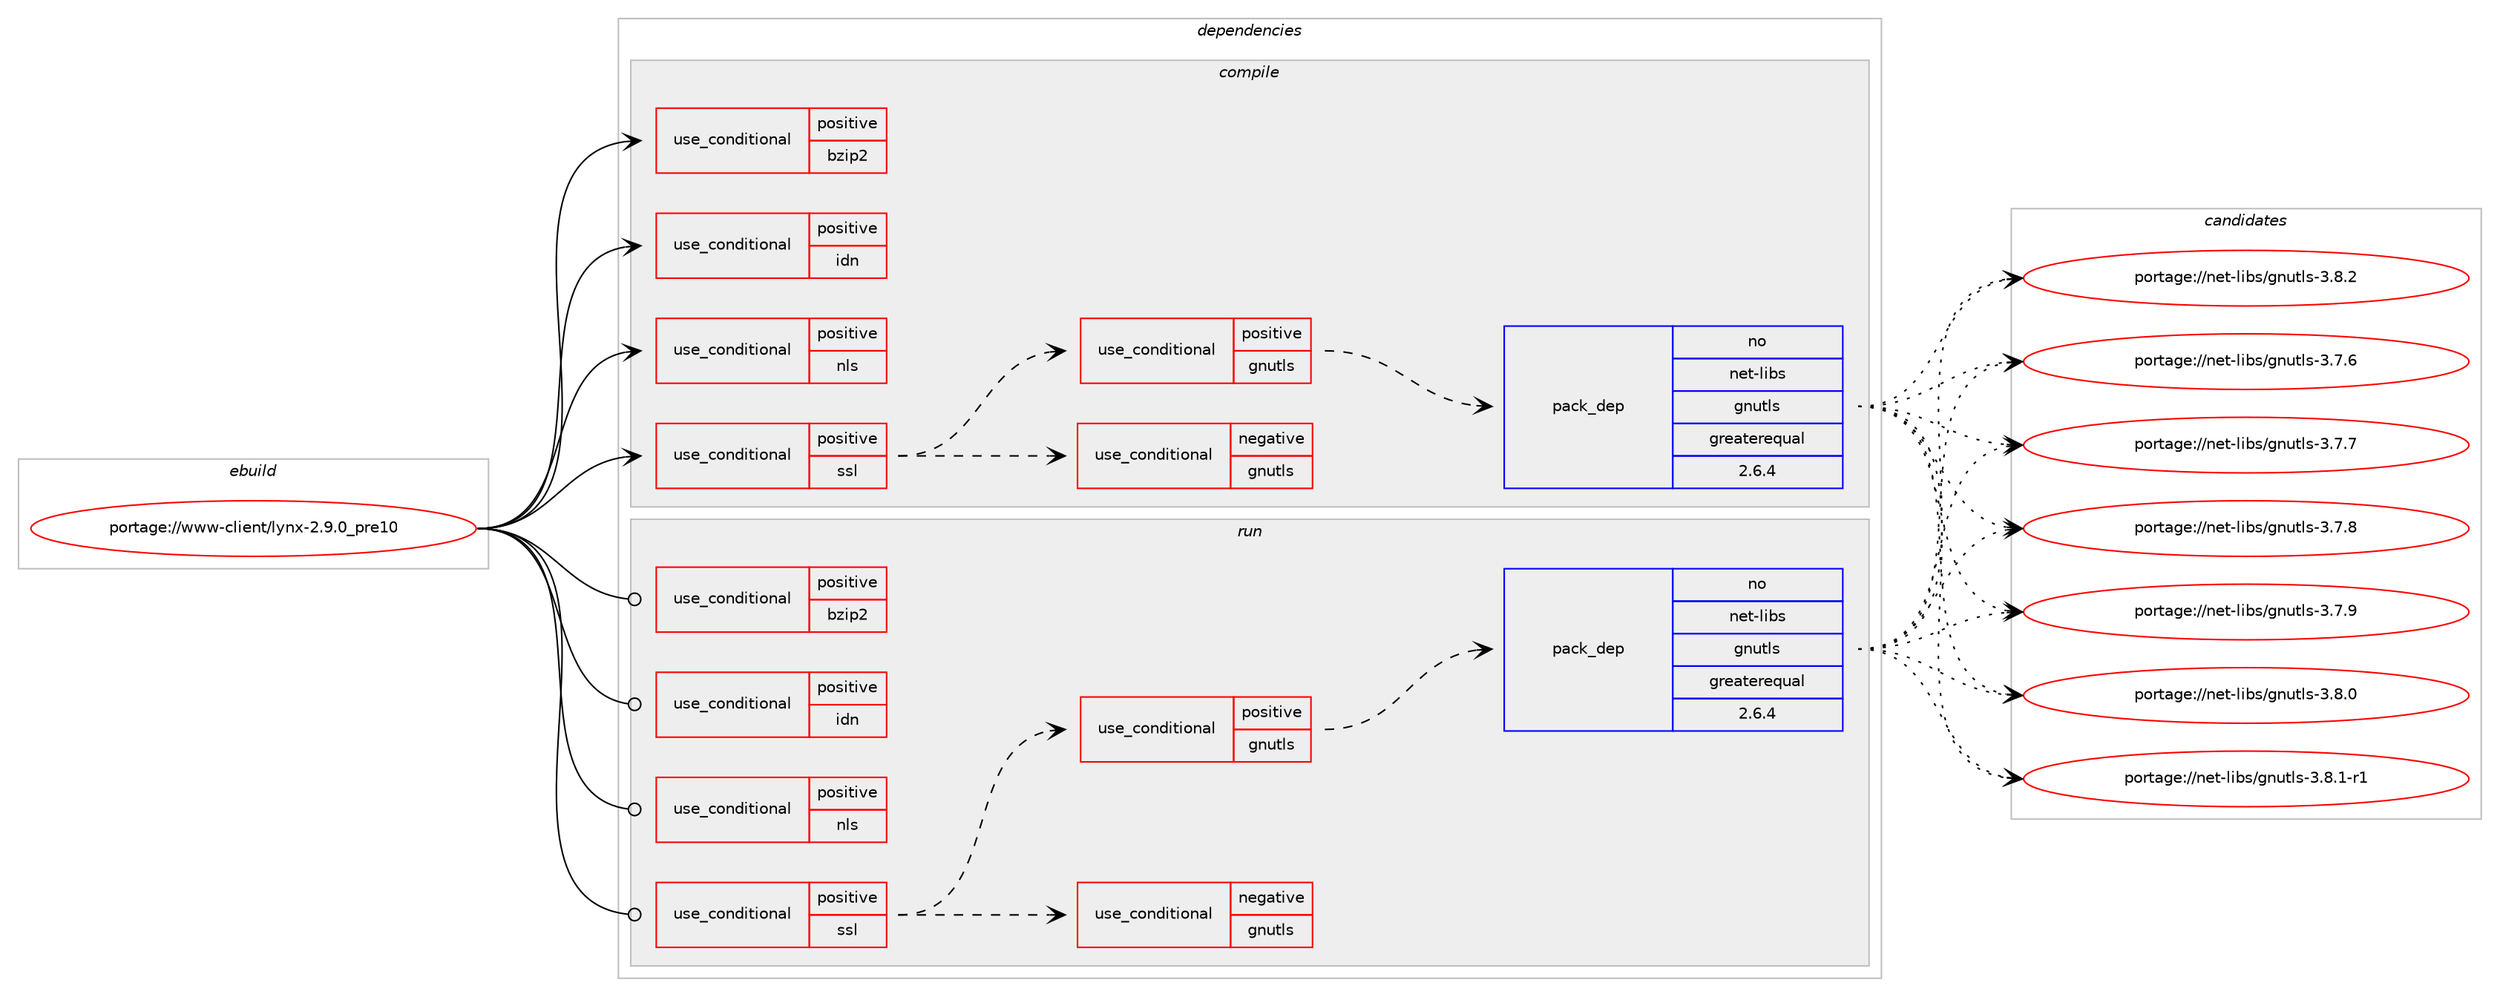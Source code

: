 digraph prolog {

# *************
# Graph options
# *************

newrank=true;
concentrate=true;
compound=true;
graph [rankdir=LR,fontname=Helvetica,fontsize=10,ranksep=1.5];#, ranksep=2.5, nodesep=0.2];
edge  [arrowhead=vee];
node  [fontname=Helvetica,fontsize=10];

# **********
# The ebuild
# **********

subgraph cluster_leftcol {
color=gray;
rank=same;
label=<<i>ebuild</i>>;
id [label="portage://www-client/lynx-2.9.0_pre10", color=red, width=4, href="../www-client/lynx-2.9.0_pre10.svg"];
}

# ****************
# The dependencies
# ****************

subgraph cluster_midcol {
color=gray;
label=<<i>dependencies</i>>;
subgraph cluster_compile {
fillcolor="#eeeeee";
style=filled;
label=<<i>compile</i>>;
subgraph cond72 {
dependency468 [label=<<TABLE BORDER="0" CELLBORDER="1" CELLSPACING="0" CELLPADDING="4"><TR><TD ROWSPAN="3" CELLPADDING="10">use_conditional</TD></TR><TR><TD>positive</TD></TR><TR><TD>bzip2</TD></TR></TABLE>>, shape=none, color=red];
# *** BEGIN UNKNOWN DEPENDENCY TYPE (TODO) ***
# dependency468 -> package_dependency(portage://www-client/lynx-2.9.0_pre10,install,no,app-arch,bzip2,none,[,,],[],[])
# *** END UNKNOWN DEPENDENCY TYPE (TODO) ***

}
id:e -> dependency468:w [weight=20,style="solid",arrowhead="vee"];
subgraph cond73 {
dependency469 [label=<<TABLE BORDER="0" CELLBORDER="1" CELLSPACING="0" CELLPADDING="4"><TR><TD ROWSPAN="3" CELLPADDING="10">use_conditional</TD></TR><TR><TD>positive</TD></TR><TR><TD>idn</TD></TR></TABLE>>, shape=none, color=red];
# *** BEGIN UNKNOWN DEPENDENCY TYPE (TODO) ***
# dependency469 -> package_dependency(portage://www-client/lynx-2.9.0_pre10,install,no,net-dns,libidn,none,[,,],any_same_slot,[])
# *** END UNKNOWN DEPENDENCY TYPE (TODO) ***

}
id:e -> dependency469:w [weight=20,style="solid",arrowhead="vee"];
subgraph cond74 {
dependency470 [label=<<TABLE BORDER="0" CELLBORDER="1" CELLSPACING="0" CELLPADDING="4"><TR><TD ROWSPAN="3" CELLPADDING="10">use_conditional</TD></TR><TR><TD>positive</TD></TR><TR><TD>nls</TD></TR></TABLE>>, shape=none, color=red];
# *** BEGIN UNKNOWN DEPENDENCY TYPE (TODO) ***
# dependency470 -> package_dependency(portage://www-client/lynx-2.9.0_pre10,install,no,virtual,libintl,none,[,,],[],[])
# *** END UNKNOWN DEPENDENCY TYPE (TODO) ***

}
id:e -> dependency470:w [weight=20,style="solid",arrowhead="vee"];
subgraph cond75 {
dependency471 [label=<<TABLE BORDER="0" CELLBORDER="1" CELLSPACING="0" CELLPADDING="4"><TR><TD ROWSPAN="3" CELLPADDING="10">use_conditional</TD></TR><TR><TD>positive</TD></TR><TR><TD>ssl</TD></TR></TABLE>>, shape=none, color=red];
subgraph cond76 {
dependency472 [label=<<TABLE BORDER="0" CELLBORDER="1" CELLSPACING="0" CELLPADDING="4"><TR><TD ROWSPAN="3" CELLPADDING="10">use_conditional</TD></TR><TR><TD>negative</TD></TR><TR><TD>gnutls</TD></TR></TABLE>>, shape=none, color=red];
# *** BEGIN UNKNOWN DEPENDENCY TYPE (TODO) ***
# dependency472 -> package_dependency(portage://www-client/lynx-2.9.0_pre10,install,no,dev-libs,openssl,none,[,,],any_same_slot,[])
# *** END UNKNOWN DEPENDENCY TYPE (TODO) ***

}
dependency471:e -> dependency472:w [weight=20,style="dashed",arrowhead="vee"];
subgraph cond77 {
dependency473 [label=<<TABLE BORDER="0" CELLBORDER="1" CELLSPACING="0" CELLPADDING="4"><TR><TD ROWSPAN="3" CELLPADDING="10">use_conditional</TD></TR><TR><TD>positive</TD></TR><TR><TD>gnutls</TD></TR></TABLE>>, shape=none, color=red];
# *** BEGIN UNKNOWN DEPENDENCY TYPE (TODO) ***
# dependency473 -> package_dependency(portage://www-client/lynx-2.9.0_pre10,install,no,dev-libs,libgcrypt,none,[,,],any_same_slot,[])
# *** END UNKNOWN DEPENDENCY TYPE (TODO) ***

subgraph pack348 {
dependency474 [label=<<TABLE BORDER="0" CELLBORDER="1" CELLSPACING="0" CELLPADDING="4" WIDTH="220"><TR><TD ROWSPAN="6" CELLPADDING="30">pack_dep</TD></TR><TR><TD WIDTH="110">no</TD></TR><TR><TD>net-libs</TD></TR><TR><TD>gnutls</TD></TR><TR><TD>greaterequal</TD></TR><TR><TD>2.6.4</TD></TR></TABLE>>, shape=none, color=blue];
}
dependency473:e -> dependency474:w [weight=20,style="dashed",arrowhead="vee"];
}
dependency471:e -> dependency473:w [weight=20,style="dashed",arrowhead="vee"];
}
id:e -> dependency471:w [weight=20,style="solid",arrowhead="vee"];
# *** BEGIN UNKNOWN DEPENDENCY TYPE (TODO) ***
# id -> package_dependency(portage://www-client/lynx-2.9.0_pre10,install,no,sys-libs,ncurses,none,[,,],any_same_slot,[use(enable(unicode),positive)])
# *** END UNKNOWN DEPENDENCY TYPE (TODO) ***

# *** BEGIN UNKNOWN DEPENDENCY TYPE (TODO) ***
# id -> package_dependency(portage://www-client/lynx-2.9.0_pre10,install,no,sys-libs,zlib,none,[,,],[],[])
# *** END UNKNOWN DEPENDENCY TYPE (TODO) ***

}
subgraph cluster_compileandrun {
fillcolor="#eeeeee";
style=filled;
label=<<i>compile and run</i>>;
}
subgraph cluster_run {
fillcolor="#eeeeee";
style=filled;
label=<<i>run</i>>;
subgraph cond78 {
dependency475 [label=<<TABLE BORDER="0" CELLBORDER="1" CELLSPACING="0" CELLPADDING="4"><TR><TD ROWSPAN="3" CELLPADDING="10">use_conditional</TD></TR><TR><TD>positive</TD></TR><TR><TD>bzip2</TD></TR></TABLE>>, shape=none, color=red];
# *** BEGIN UNKNOWN DEPENDENCY TYPE (TODO) ***
# dependency475 -> package_dependency(portage://www-client/lynx-2.9.0_pre10,run,no,app-arch,bzip2,none,[,,],[],[])
# *** END UNKNOWN DEPENDENCY TYPE (TODO) ***

}
id:e -> dependency475:w [weight=20,style="solid",arrowhead="odot"];
subgraph cond79 {
dependency476 [label=<<TABLE BORDER="0" CELLBORDER="1" CELLSPACING="0" CELLPADDING="4"><TR><TD ROWSPAN="3" CELLPADDING="10">use_conditional</TD></TR><TR><TD>positive</TD></TR><TR><TD>idn</TD></TR></TABLE>>, shape=none, color=red];
# *** BEGIN UNKNOWN DEPENDENCY TYPE (TODO) ***
# dependency476 -> package_dependency(portage://www-client/lynx-2.9.0_pre10,run,no,net-dns,libidn,none,[,,],any_same_slot,[])
# *** END UNKNOWN DEPENDENCY TYPE (TODO) ***

}
id:e -> dependency476:w [weight=20,style="solid",arrowhead="odot"];
subgraph cond80 {
dependency477 [label=<<TABLE BORDER="0" CELLBORDER="1" CELLSPACING="0" CELLPADDING="4"><TR><TD ROWSPAN="3" CELLPADDING="10">use_conditional</TD></TR><TR><TD>positive</TD></TR><TR><TD>nls</TD></TR></TABLE>>, shape=none, color=red];
# *** BEGIN UNKNOWN DEPENDENCY TYPE (TODO) ***
# dependency477 -> package_dependency(portage://www-client/lynx-2.9.0_pre10,run,no,virtual,libintl,none,[,,],[],[])
# *** END UNKNOWN DEPENDENCY TYPE (TODO) ***

}
id:e -> dependency477:w [weight=20,style="solid",arrowhead="odot"];
subgraph cond81 {
dependency478 [label=<<TABLE BORDER="0" CELLBORDER="1" CELLSPACING="0" CELLPADDING="4"><TR><TD ROWSPAN="3" CELLPADDING="10">use_conditional</TD></TR><TR><TD>positive</TD></TR><TR><TD>ssl</TD></TR></TABLE>>, shape=none, color=red];
subgraph cond82 {
dependency479 [label=<<TABLE BORDER="0" CELLBORDER="1" CELLSPACING="0" CELLPADDING="4"><TR><TD ROWSPAN="3" CELLPADDING="10">use_conditional</TD></TR><TR><TD>negative</TD></TR><TR><TD>gnutls</TD></TR></TABLE>>, shape=none, color=red];
# *** BEGIN UNKNOWN DEPENDENCY TYPE (TODO) ***
# dependency479 -> package_dependency(portage://www-client/lynx-2.9.0_pre10,run,no,dev-libs,openssl,none,[,,],any_same_slot,[])
# *** END UNKNOWN DEPENDENCY TYPE (TODO) ***

}
dependency478:e -> dependency479:w [weight=20,style="dashed",arrowhead="vee"];
subgraph cond83 {
dependency480 [label=<<TABLE BORDER="0" CELLBORDER="1" CELLSPACING="0" CELLPADDING="4"><TR><TD ROWSPAN="3" CELLPADDING="10">use_conditional</TD></TR><TR><TD>positive</TD></TR><TR><TD>gnutls</TD></TR></TABLE>>, shape=none, color=red];
# *** BEGIN UNKNOWN DEPENDENCY TYPE (TODO) ***
# dependency480 -> package_dependency(portage://www-client/lynx-2.9.0_pre10,run,no,dev-libs,libgcrypt,none,[,,],any_same_slot,[])
# *** END UNKNOWN DEPENDENCY TYPE (TODO) ***

subgraph pack349 {
dependency481 [label=<<TABLE BORDER="0" CELLBORDER="1" CELLSPACING="0" CELLPADDING="4" WIDTH="220"><TR><TD ROWSPAN="6" CELLPADDING="30">pack_dep</TD></TR><TR><TD WIDTH="110">no</TD></TR><TR><TD>net-libs</TD></TR><TR><TD>gnutls</TD></TR><TR><TD>greaterequal</TD></TR><TR><TD>2.6.4</TD></TR></TABLE>>, shape=none, color=blue];
}
dependency480:e -> dependency481:w [weight=20,style="dashed",arrowhead="vee"];
}
dependency478:e -> dependency480:w [weight=20,style="dashed",arrowhead="vee"];
}
id:e -> dependency478:w [weight=20,style="solid",arrowhead="odot"];
# *** BEGIN UNKNOWN DEPENDENCY TYPE (TODO) ***
# id -> package_dependency(portage://www-client/lynx-2.9.0_pre10,run,no,sys-libs,ncurses,none,[,,],any_same_slot,[use(enable(unicode),positive)])
# *** END UNKNOWN DEPENDENCY TYPE (TODO) ***

# *** BEGIN UNKNOWN DEPENDENCY TYPE (TODO) ***
# id -> package_dependency(portage://www-client/lynx-2.9.0_pre10,run,no,sys-libs,zlib,none,[,,],[],[])
# *** END UNKNOWN DEPENDENCY TYPE (TODO) ***

}
}

# **************
# The candidates
# **************

subgraph cluster_choices {
rank=same;
color=gray;
label=<<i>candidates</i>>;

subgraph choice348 {
color=black;
nodesep=1;
choice110101116451081059811547103110117116108115455146554654 [label="portage://net-libs/gnutls-3.7.6", color=red, width=4,href="../net-libs/gnutls-3.7.6.svg"];
choice110101116451081059811547103110117116108115455146554655 [label="portage://net-libs/gnutls-3.7.7", color=red, width=4,href="../net-libs/gnutls-3.7.7.svg"];
choice110101116451081059811547103110117116108115455146554656 [label="portage://net-libs/gnutls-3.7.8", color=red, width=4,href="../net-libs/gnutls-3.7.8.svg"];
choice110101116451081059811547103110117116108115455146554657 [label="portage://net-libs/gnutls-3.7.9", color=red, width=4,href="../net-libs/gnutls-3.7.9.svg"];
choice110101116451081059811547103110117116108115455146564648 [label="portage://net-libs/gnutls-3.8.0", color=red, width=4,href="../net-libs/gnutls-3.8.0.svg"];
choice1101011164510810598115471031101171161081154551465646494511449 [label="portage://net-libs/gnutls-3.8.1-r1", color=red, width=4,href="../net-libs/gnutls-3.8.1-r1.svg"];
choice110101116451081059811547103110117116108115455146564650 [label="portage://net-libs/gnutls-3.8.2", color=red, width=4,href="../net-libs/gnutls-3.8.2.svg"];
dependency474:e -> choice110101116451081059811547103110117116108115455146554654:w [style=dotted,weight="100"];
dependency474:e -> choice110101116451081059811547103110117116108115455146554655:w [style=dotted,weight="100"];
dependency474:e -> choice110101116451081059811547103110117116108115455146554656:w [style=dotted,weight="100"];
dependency474:e -> choice110101116451081059811547103110117116108115455146554657:w [style=dotted,weight="100"];
dependency474:e -> choice110101116451081059811547103110117116108115455146564648:w [style=dotted,weight="100"];
dependency474:e -> choice1101011164510810598115471031101171161081154551465646494511449:w [style=dotted,weight="100"];
dependency474:e -> choice110101116451081059811547103110117116108115455146564650:w [style=dotted,weight="100"];
}
subgraph choice349 {
color=black;
nodesep=1;
choice110101116451081059811547103110117116108115455146554654 [label="portage://net-libs/gnutls-3.7.6", color=red, width=4,href="../net-libs/gnutls-3.7.6.svg"];
choice110101116451081059811547103110117116108115455146554655 [label="portage://net-libs/gnutls-3.7.7", color=red, width=4,href="../net-libs/gnutls-3.7.7.svg"];
choice110101116451081059811547103110117116108115455146554656 [label="portage://net-libs/gnutls-3.7.8", color=red, width=4,href="../net-libs/gnutls-3.7.8.svg"];
choice110101116451081059811547103110117116108115455146554657 [label="portage://net-libs/gnutls-3.7.9", color=red, width=4,href="../net-libs/gnutls-3.7.9.svg"];
choice110101116451081059811547103110117116108115455146564648 [label="portage://net-libs/gnutls-3.8.0", color=red, width=4,href="../net-libs/gnutls-3.8.0.svg"];
choice1101011164510810598115471031101171161081154551465646494511449 [label="portage://net-libs/gnutls-3.8.1-r1", color=red, width=4,href="../net-libs/gnutls-3.8.1-r1.svg"];
choice110101116451081059811547103110117116108115455146564650 [label="portage://net-libs/gnutls-3.8.2", color=red, width=4,href="../net-libs/gnutls-3.8.2.svg"];
dependency481:e -> choice110101116451081059811547103110117116108115455146554654:w [style=dotted,weight="100"];
dependency481:e -> choice110101116451081059811547103110117116108115455146554655:w [style=dotted,weight="100"];
dependency481:e -> choice110101116451081059811547103110117116108115455146554656:w [style=dotted,weight="100"];
dependency481:e -> choice110101116451081059811547103110117116108115455146554657:w [style=dotted,weight="100"];
dependency481:e -> choice110101116451081059811547103110117116108115455146564648:w [style=dotted,weight="100"];
dependency481:e -> choice1101011164510810598115471031101171161081154551465646494511449:w [style=dotted,weight="100"];
dependency481:e -> choice110101116451081059811547103110117116108115455146564650:w [style=dotted,weight="100"];
}
}

}

